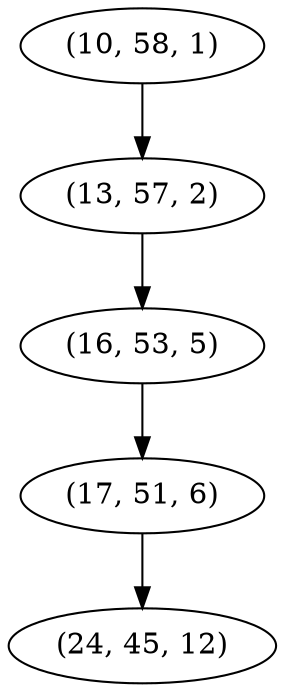 digraph tree {
    "(10, 58, 1)";
    "(13, 57, 2)";
    "(16, 53, 5)";
    "(17, 51, 6)";
    "(24, 45, 12)";
    "(10, 58, 1)" -> "(13, 57, 2)";
    "(13, 57, 2)" -> "(16, 53, 5)";
    "(16, 53, 5)" -> "(17, 51, 6)";
    "(17, 51, 6)" -> "(24, 45, 12)";
}
